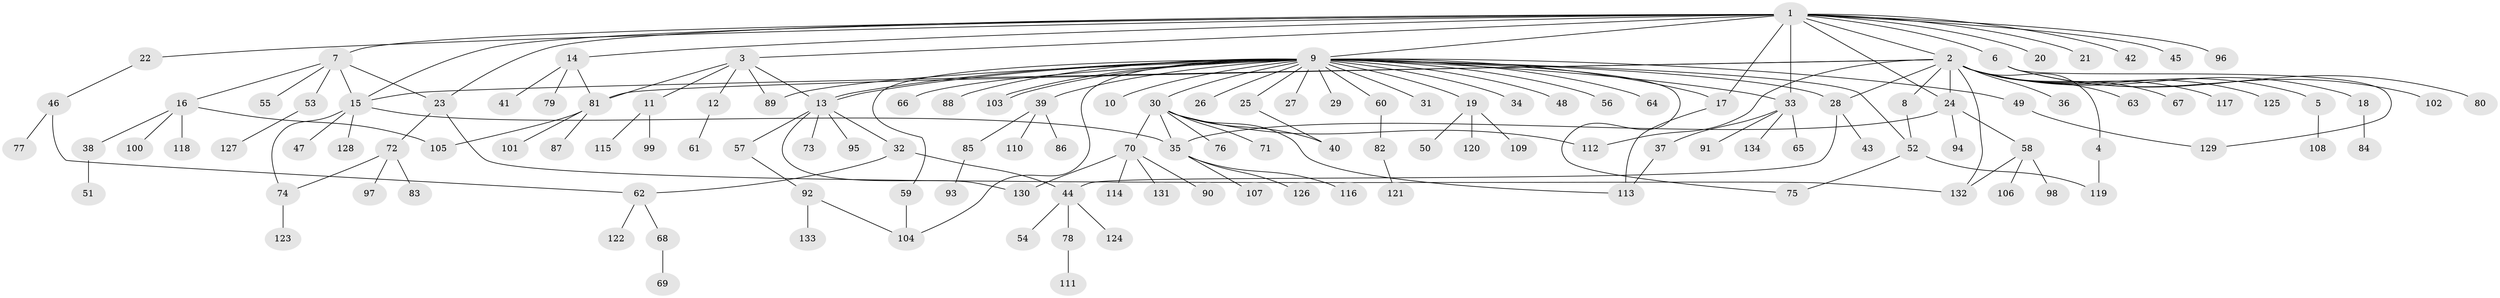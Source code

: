 // Generated by graph-tools (version 1.1) at 2025/35/03/09/25 02:35:30]
// undirected, 134 vertices, 165 edges
graph export_dot {
graph [start="1"]
  node [color=gray90,style=filled];
  1;
  2;
  3;
  4;
  5;
  6;
  7;
  8;
  9;
  10;
  11;
  12;
  13;
  14;
  15;
  16;
  17;
  18;
  19;
  20;
  21;
  22;
  23;
  24;
  25;
  26;
  27;
  28;
  29;
  30;
  31;
  32;
  33;
  34;
  35;
  36;
  37;
  38;
  39;
  40;
  41;
  42;
  43;
  44;
  45;
  46;
  47;
  48;
  49;
  50;
  51;
  52;
  53;
  54;
  55;
  56;
  57;
  58;
  59;
  60;
  61;
  62;
  63;
  64;
  65;
  66;
  67;
  68;
  69;
  70;
  71;
  72;
  73;
  74;
  75;
  76;
  77;
  78;
  79;
  80;
  81;
  82;
  83;
  84;
  85;
  86;
  87;
  88;
  89;
  90;
  91;
  92;
  93;
  94;
  95;
  96;
  97;
  98;
  99;
  100;
  101;
  102;
  103;
  104;
  105;
  106;
  107;
  108;
  109;
  110;
  111;
  112;
  113;
  114;
  115;
  116;
  117;
  118;
  119;
  120;
  121;
  122;
  123;
  124;
  125;
  126;
  127;
  128;
  129;
  130;
  131;
  132;
  133;
  134;
  1 -- 2;
  1 -- 3;
  1 -- 6;
  1 -- 7;
  1 -- 9;
  1 -- 14;
  1 -- 15;
  1 -- 17;
  1 -- 20;
  1 -- 21;
  1 -- 22;
  1 -- 23;
  1 -- 24;
  1 -- 33;
  1 -- 42;
  1 -- 45;
  1 -- 96;
  2 -- 4;
  2 -- 5;
  2 -- 8;
  2 -- 15;
  2 -- 18;
  2 -- 24;
  2 -- 28;
  2 -- 36;
  2 -- 63;
  2 -- 67;
  2 -- 81;
  2 -- 112;
  2 -- 117;
  2 -- 125;
  2 -- 132;
  3 -- 11;
  3 -- 12;
  3 -- 13;
  3 -- 81;
  3 -- 89;
  4 -- 119;
  5 -- 108;
  6 -- 80;
  6 -- 102;
  6 -- 129;
  7 -- 15;
  7 -- 16;
  7 -- 23;
  7 -- 53;
  7 -- 55;
  8 -- 52;
  9 -- 10;
  9 -- 13;
  9 -- 13;
  9 -- 17;
  9 -- 19;
  9 -- 25;
  9 -- 26;
  9 -- 27;
  9 -- 28;
  9 -- 29;
  9 -- 30;
  9 -- 31;
  9 -- 33;
  9 -- 34;
  9 -- 39;
  9 -- 48;
  9 -- 49;
  9 -- 52;
  9 -- 56;
  9 -- 59;
  9 -- 60;
  9 -- 64;
  9 -- 66;
  9 -- 75;
  9 -- 88;
  9 -- 89;
  9 -- 103;
  9 -- 103;
  9 -- 104;
  11 -- 99;
  11 -- 115;
  12 -- 61;
  13 -- 32;
  13 -- 57;
  13 -- 73;
  13 -- 95;
  13 -- 130;
  14 -- 41;
  14 -- 79;
  14 -- 81;
  15 -- 35;
  15 -- 47;
  15 -- 74;
  15 -- 128;
  16 -- 38;
  16 -- 100;
  16 -- 105;
  16 -- 118;
  17 -- 113;
  18 -- 84;
  19 -- 50;
  19 -- 109;
  19 -- 120;
  22 -- 46;
  23 -- 72;
  23 -- 132;
  24 -- 35;
  24 -- 58;
  24 -- 94;
  25 -- 40;
  28 -- 43;
  28 -- 44;
  30 -- 35;
  30 -- 40;
  30 -- 70;
  30 -- 71;
  30 -- 76;
  30 -- 112;
  30 -- 113;
  32 -- 44;
  32 -- 62;
  33 -- 37;
  33 -- 65;
  33 -- 91;
  33 -- 134;
  35 -- 107;
  35 -- 116;
  35 -- 126;
  37 -- 113;
  38 -- 51;
  39 -- 85;
  39 -- 86;
  39 -- 110;
  44 -- 54;
  44 -- 78;
  44 -- 124;
  46 -- 62;
  46 -- 77;
  49 -- 129;
  52 -- 75;
  52 -- 119;
  53 -- 127;
  57 -- 92;
  58 -- 98;
  58 -- 106;
  58 -- 132;
  59 -- 104;
  60 -- 82;
  62 -- 68;
  62 -- 122;
  68 -- 69;
  70 -- 90;
  70 -- 114;
  70 -- 130;
  70 -- 131;
  72 -- 74;
  72 -- 83;
  72 -- 97;
  74 -- 123;
  78 -- 111;
  81 -- 87;
  81 -- 101;
  81 -- 105;
  82 -- 121;
  85 -- 93;
  92 -- 104;
  92 -- 133;
}
